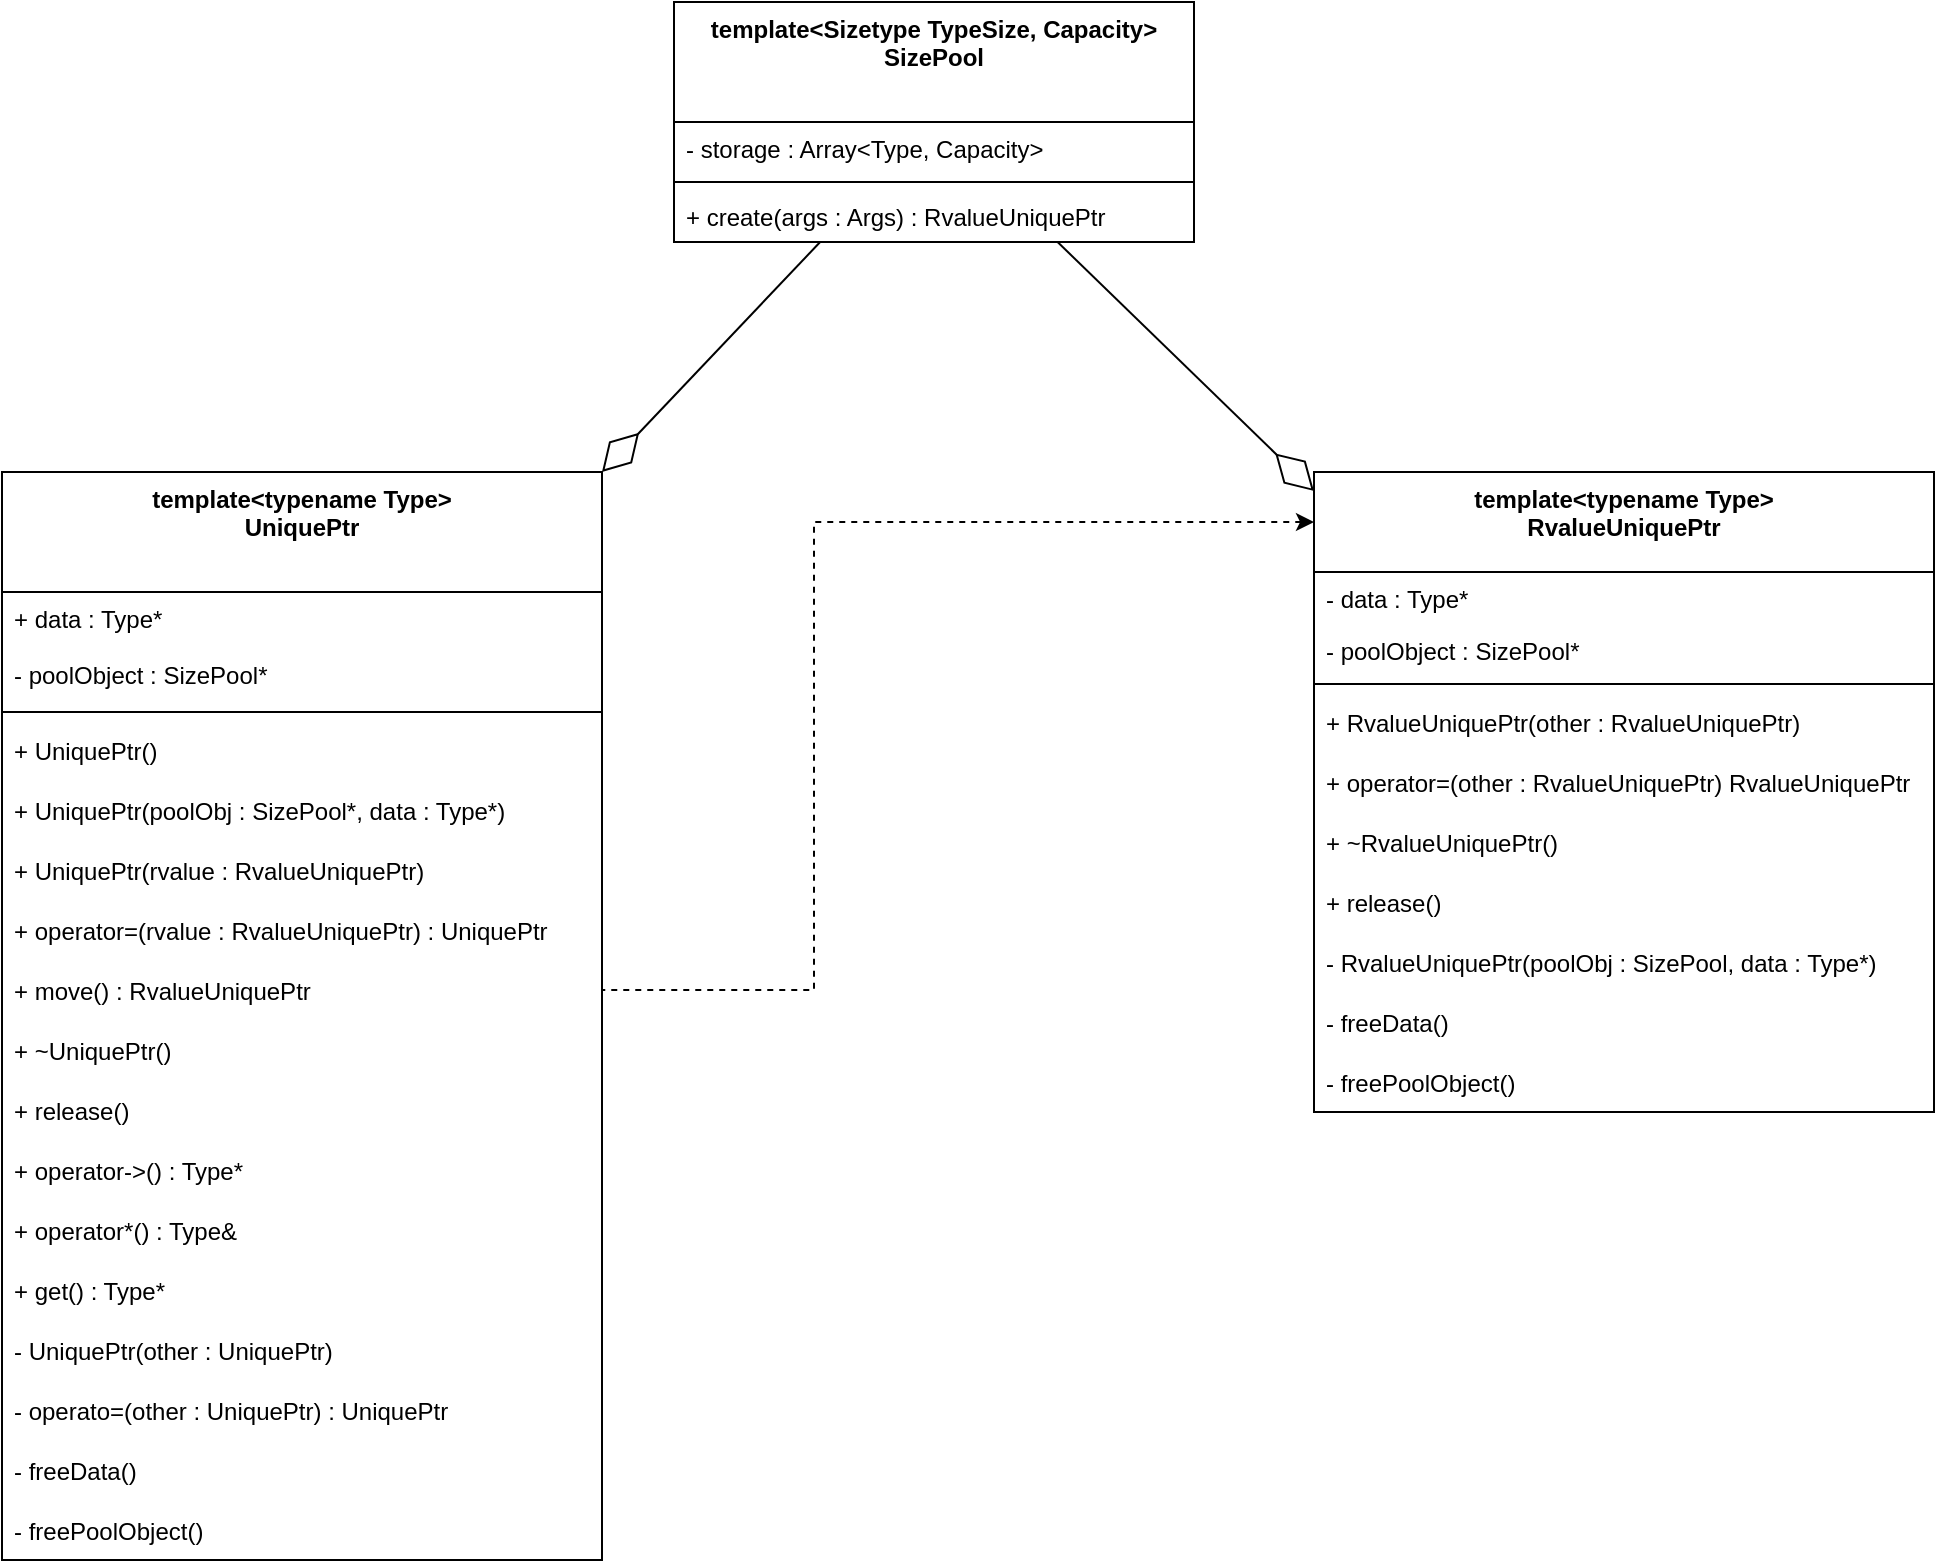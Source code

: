 <mxfile version="15.4.1" type="github"><diagram id="C5RBs43oDa-KdzZeNtuy" name="Page-1"><mxGraphModel dx="1362" dy="913" grid="1" gridSize="10" guides="1" tooltips="1" connect="1" arrows="1" fold="1" page="1" pageScale="1" pageWidth="827" pageHeight="1169" math="0" shadow="0"><root><mxCell id="WIyWlLk6GJQsqaUBKTNV-0"/><mxCell id="WIyWlLk6GJQsqaUBKTNV-1" parent="WIyWlLk6GJQsqaUBKTNV-0"/><mxCell id="39JpQLMes_btr-X-vg4Y-51" style="edgeStyle=orthogonalEdgeStyle;rounded=0;orthogonalLoop=1;jettySize=auto;html=1;startArrow=classic;startFill=1;endArrow=none;endFill=0;dashed=1;" edge="1" parent="WIyWlLk6GJQsqaUBKTNV-1" source="39JpQLMes_btr-X-vg4Y-102" target="39JpQLMes_btr-X-vg4Y-92"><mxGeometry relative="1" as="geometry"><Array as="points"><mxPoint x="520" y="300"/><mxPoint x="520" y="534"/></Array></mxGeometry></mxCell><mxCell id="39JpQLMes_btr-X-vg4Y-68" value="" style="endArrow=diamondThin;endFill=0;endSize=24;html=1;rounded=0;entryX=1;entryY=0;entryDx=0;entryDy=0;" edge="1" parent="WIyWlLk6GJQsqaUBKTNV-1" source="39JpQLMes_btr-X-vg4Y-115" target="39JpQLMes_btr-X-vg4Y-76"><mxGeometry width="160" relative="1" as="geometry"><mxPoint x="160" y="380" as="sourcePoint"/><mxPoint x="320" y="380" as="targetPoint"/></mxGeometry></mxCell><mxCell id="39JpQLMes_btr-X-vg4Y-69" value="" style="endArrow=diamondThin;endFill=0;endSize=24;html=1;rounded=0;" edge="1" parent="WIyWlLk6GJQsqaUBKTNV-1" source="39JpQLMes_btr-X-vg4Y-115" target="39JpQLMes_btr-X-vg4Y-102"><mxGeometry width="160" relative="1" as="geometry"><mxPoint x="397.247" y="150" as="sourcePoint"/><mxPoint x="331.517" y="280" as="targetPoint"/></mxGeometry></mxCell><mxCell id="39JpQLMes_btr-X-vg4Y-76" value="template&lt;typename Type&gt;&#xA;UniquePtr&#xA;" style="swimlane;fontStyle=1;align=center;verticalAlign=top;childLayout=stackLayout;horizontal=1;startSize=60;horizontalStack=0;resizeParent=1;resizeParentMax=0;resizeLast=0;collapsible=1;marginBottom=0;" vertex="1" parent="WIyWlLk6GJQsqaUBKTNV-1"><mxGeometry x="114" y="275" width="300" height="544" as="geometry"/></mxCell><mxCell id="39JpQLMes_btr-X-vg4Y-77" value="+ data : Type*" style="text;strokeColor=none;fillColor=none;align=left;verticalAlign=top;spacingLeft=4;spacingRight=4;overflow=hidden;rotatable=0;points=[[0,0.5],[1,0.5]];portConstraint=eastwest;" vertex="1" parent="39JpQLMes_btr-X-vg4Y-76"><mxGeometry y="60" width="300" height="26" as="geometry"/></mxCell><mxCell id="39JpQLMes_btr-X-vg4Y-86" value="- poolObject : SizePool*" style="text;strokeColor=none;fillColor=none;align=left;verticalAlign=middle;spacingLeft=4;spacingRight=4;overflow=hidden;points=[[0,0.5],[1,0.5]];portConstraint=eastwest;rotatable=0;" vertex="1" parent="39JpQLMes_btr-X-vg4Y-76"><mxGeometry y="86" width="300" height="30" as="geometry"/></mxCell><mxCell id="39JpQLMes_btr-X-vg4Y-78" value="" style="line;strokeWidth=1;fillColor=none;align=left;verticalAlign=middle;spacingTop=-1;spacingLeft=3;spacingRight=3;rotatable=0;labelPosition=right;points=[];portConstraint=eastwest;" vertex="1" parent="39JpQLMes_btr-X-vg4Y-76"><mxGeometry y="116" width="300" height="8" as="geometry"/></mxCell><mxCell id="39JpQLMes_btr-X-vg4Y-88" value="+ UniquePtr()" style="text;strokeColor=none;fillColor=none;align=left;verticalAlign=middle;spacingLeft=4;spacingRight=4;overflow=hidden;points=[[0,0.5],[1,0.5]];portConstraint=eastwest;rotatable=0;" vertex="1" parent="39JpQLMes_btr-X-vg4Y-76"><mxGeometry y="124" width="300" height="30" as="geometry"/></mxCell><mxCell id="39JpQLMes_btr-X-vg4Y-89" value="+ UniquePtr(poolObj : SizePool*, data : Type*)" style="text;strokeColor=none;fillColor=none;align=left;verticalAlign=middle;spacingLeft=4;spacingRight=4;overflow=hidden;points=[[0,0.5],[1,0.5]];portConstraint=eastwest;rotatable=0;" vertex="1" parent="39JpQLMes_btr-X-vg4Y-76"><mxGeometry y="154" width="300" height="30" as="geometry"/></mxCell><mxCell id="39JpQLMes_btr-X-vg4Y-90" value="+ UniquePtr(rvalue : RvalueUniquePtr)" style="text;strokeColor=none;fillColor=none;align=left;verticalAlign=middle;spacingLeft=4;spacingRight=4;overflow=hidden;points=[[0,0.5],[1,0.5]];portConstraint=eastwest;rotatable=0;" vertex="1" parent="39JpQLMes_btr-X-vg4Y-76"><mxGeometry y="184" width="300" height="30" as="geometry"/></mxCell><mxCell id="39JpQLMes_btr-X-vg4Y-91" value="+ operator=(rvalue : RvalueUniquePtr) : UniquePtr" style="text;strokeColor=none;fillColor=none;align=left;verticalAlign=middle;spacingLeft=4;spacingRight=4;overflow=hidden;points=[[0,0.5],[1,0.5]];portConstraint=eastwest;rotatable=0;" vertex="1" parent="39JpQLMes_btr-X-vg4Y-76"><mxGeometry y="214" width="300" height="30" as="geometry"/></mxCell><mxCell id="39JpQLMes_btr-X-vg4Y-92" value="+ move() : RvalueUniquePtr" style="text;strokeColor=none;fillColor=none;align=left;verticalAlign=middle;spacingLeft=4;spacingRight=4;overflow=hidden;points=[[0,0.5],[1,0.5]];portConstraint=eastwest;rotatable=0;" vertex="1" parent="39JpQLMes_btr-X-vg4Y-76"><mxGeometry y="244" width="300" height="30" as="geometry"/></mxCell><mxCell id="39JpQLMes_btr-X-vg4Y-93" value="+ ~UniquePtr()" style="text;strokeColor=none;fillColor=none;align=left;verticalAlign=middle;spacingLeft=4;spacingRight=4;overflow=hidden;points=[[0,0.5],[1,0.5]];portConstraint=eastwest;rotatable=0;" vertex="1" parent="39JpQLMes_btr-X-vg4Y-76"><mxGeometry y="274" width="300" height="30" as="geometry"/></mxCell><mxCell id="39JpQLMes_btr-X-vg4Y-94" value="+ release()" style="text;strokeColor=none;fillColor=none;align=left;verticalAlign=middle;spacingLeft=4;spacingRight=4;overflow=hidden;points=[[0,0.5],[1,0.5]];portConstraint=eastwest;rotatable=0;" vertex="1" parent="39JpQLMes_btr-X-vg4Y-76"><mxGeometry y="304" width="300" height="30" as="geometry"/></mxCell><mxCell id="39JpQLMes_btr-X-vg4Y-95" value="+ operator-&gt;() : Type*" style="text;strokeColor=none;fillColor=none;align=left;verticalAlign=middle;spacingLeft=4;spacingRight=4;overflow=hidden;points=[[0,0.5],[1,0.5]];portConstraint=eastwest;rotatable=0;" vertex="1" parent="39JpQLMes_btr-X-vg4Y-76"><mxGeometry y="334" width="300" height="30" as="geometry"/></mxCell><mxCell id="39JpQLMes_btr-X-vg4Y-96" value="+ operator*() : Type&amp;" style="text;strokeColor=none;fillColor=none;align=left;verticalAlign=middle;spacingLeft=4;spacingRight=4;overflow=hidden;points=[[0,0.5],[1,0.5]];portConstraint=eastwest;rotatable=0;" vertex="1" parent="39JpQLMes_btr-X-vg4Y-76"><mxGeometry y="364" width="300" height="30" as="geometry"/></mxCell><mxCell id="39JpQLMes_btr-X-vg4Y-97" value="+ get() : Type*" style="text;strokeColor=none;fillColor=none;align=left;verticalAlign=middle;spacingLeft=4;spacingRight=4;overflow=hidden;points=[[0,0.5],[1,0.5]];portConstraint=eastwest;rotatable=0;" vertex="1" parent="39JpQLMes_btr-X-vg4Y-76"><mxGeometry y="394" width="300" height="30" as="geometry"/></mxCell><mxCell id="39JpQLMes_btr-X-vg4Y-98" value="- UniquePtr(other : UniquePtr)" style="text;strokeColor=none;fillColor=none;align=left;verticalAlign=middle;spacingLeft=4;spacingRight=4;overflow=hidden;points=[[0,0.5],[1,0.5]];portConstraint=eastwest;rotatable=0;" vertex="1" parent="39JpQLMes_btr-X-vg4Y-76"><mxGeometry y="424" width="300" height="30" as="geometry"/></mxCell><mxCell id="39JpQLMes_btr-X-vg4Y-99" value="- operato=(other : UniquePtr) : UniquePtr" style="text;strokeColor=none;fillColor=none;align=left;verticalAlign=middle;spacingLeft=4;spacingRight=4;overflow=hidden;points=[[0,0.5],[1,0.5]];portConstraint=eastwest;rotatable=0;" vertex="1" parent="39JpQLMes_btr-X-vg4Y-76"><mxGeometry y="454" width="300" height="30" as="geometry"/></mxCell><mxCell id="39JpQLMes_btr-X-vg4Y-100" value="- freeData()" style="text;strokeColor=none;fillColor=none;align=left;verticalAlign=middle;spacingLeft=4;spacingRight=4;overflow=hidden;points=[[0,0.5],[1,0.5]];portConstraint=eastwest;rotatable=0;" vertex="1" parent="39JpQLMes_btr-X-vg4Y-76"><mxGeometry y="484" width="300" height="30" as="geometry"/></mxCell><mxCell id="39JpQLMes_btr-X-vg4Y-101" value="- freePoolObject()" style="text;strokeColor=none;fillColor=none;align=left;verticalAlign=middle;spacingLeft=4;spacingRight=4;overflow=hidden;points=[[0,0.5],[1,0.5]];portConstraint=eastwest;rotatable=0;" vertex="1" parent="39JpQLMes_btr-X-vg4Y-76"><mxGeometry y="514" width="300" height="30" as="geometry"/></mxCell><mxCell id="39JpQLMes_btr-X-vg4Y-102" value="template&lt;typename Type&gt;&#xA;RvalueUniquePtr&#xA;" style="swimlane;fontStyle=1;align=center;verticalAlign=top;childLayout=stackLayout;horizontal=1;startSize=50;horizontalStack=0;resizeParent=1;resizeParentMax=0;resizeLast=0;collapsible=1;marginBottom=0;" vertex="1" parent="WIyWlLk6GJQsqaUBKTNV-1"><mxGeometry x="770" y="275" width="310" height="320" as="geometry"/></mxCell><mxCell id="39JpQLMes_btr-X-vg4Y-103" value="- data : Type*" style="text;strokeColor=none;fillColor=none;align=left;verticalAlign=top;spacingLeft=4;spacingRight=4;overflow=hidden;rotatable=0;points=[[0,0.5],[1,0.5]];portConstraint=eastwest;" vertex="1" parent="39JpQLMes_btr-X-vg4Y-102"><mxGeometry y="50" width="310" height="26" as="geometry"/></mxCell><mxCell id="39JpQLMes_btr-X-vg4Y-107" value="- poolObject : SizePool*" style="text;strokeColor=none;fillColor=none;align=left;verticalAlign=top;spacingLeft=4;spacingRight=4;overflow=hidden;rotatable=0;points=[[0,0.5],[1,0.5]];portConstraint=eastwest;" vertex="1" parent="39JpQLMes_btr-X-vg4Y-102"><mxGeometry y="76" width="310" height="26" as="geometry"/></mxCell><mxCell id="39JpQLMes_btr-X-vg4Y-104" value="" style="line;strokeWidth=1;fillColor=none;align=left;verticalAlign=middle;spacingTop=-1;spacingLeft=3;spacingRight=3;rotatable=0;labelPosition=right;points=[];portConstraint=eastwest;" vertex="1" parent="39JpQLMes_btr-X-vg4Y-102"><mxGeometry y="102" width="310" height="8" as="geometry"/></mxCell><mxCell id="39JpQLMes_btr-X-vg4Y-108" value="+ RvalueUniquePtr(other : RvalueUniquePtr)" style="text;strokeColor=none;fillColor=none;align=left;verticalAlign=middle;spacingLeft=4;spacingRight=4;overflow=hidden;points=[[0,0.5],[1,0.5]];portConstraint=eastwest;rotatable=0;" vertex="1" parent="39JpQLMes_btr-X-vg4Y-102"><mxGeometry y="110" width="310" height="30" as="geometry"/></mxCell><mxCell id="39JpQLMes_btr-X-vg4Y-109" value="+ operator=(other : RvalueUniquePtr) RvalueUniquePtr" style="text;strokeColor=none;fillColor=none;align=left;verticalAlign=middle;spacingLeft=4;spacingRight=4;overflow=hidden;points=[[0,0.5],[1,0.5]];portConstraint=eastwest;rotatable=0;" vertex="1" parent="39JpQLMes_btr-X-vg4Y-102"><mxGeometry y="140" width="310" height="30" as="geometry"/></mxCell><mxCell id="39JpQLMes_btr-X-vg4Y-110" value="+ ~RvalueUniquePtr()" style="text;strokeColor=none;fillColor=none;align=left;verticalAlign=middle;spacingLeft=4;spacingRight=4;overflow=hidden;points=[[0,0.5],[1,0.5]];portConstraint=eastwest;rotatable=0;" vertex="1" parent="39JpQLMes_btr-X-vg4Y-102"><mxGeometry y="170" width="310" height="30" as="geometry"/></mxCell><mxCell id="39JpQLMes_btr-X-vg4Y-111" value="+ release()" style="text;strokeColor=none;fillColor=none;align=left;verticalAlign=middle;spacingLeft=4;spacingRight=4;overflow=hidden;points=[[0,0.5],[1,0.5]];portConstraint=eastwest;rotatable=0;" vertex="1" parent="39JpQLMes_btr-X-vg4Y-102"><mxGeometry y="200" width="310" height="30" as="geometry"/></mxCell><mxCell id="39JpQLMes_btr-X-vg4Y-112" value="- RvalueUniquePtr(poolObj : SizePool, data : Type*)" style="text;strokeColor=none;fillColor=none;align=left;verticalAlign=middle;spacingLeft=4;spacingRight=4;overflow=hidden;points=[[0,0.5],[1,0.5]];portConstraint=eastwest;rotatable=0;" vertex="1" parent="39JpQLMes_btr-X-vg4Y-102"><mxGeometry y="230" width="310" height="30" as="geometry"/></mxCell><mxCell id="39JpQLMes_btr-X-vg4Y-113" value="- freeData()" style="text;strokeColor=none;fillColor=none;align=left;verticalAlign=middle;spacingLeft=4;spacingRight=4;overflow=hidden;points=[[0,0.5],[1,0.5]];portConstraint=eastwest;rotatable=0;" vertex="1" parent="39JpQLMes_btr-X-vg4Y-102"><mxGeometry y="260" width="310" height="30" as="geometry"/></mxCell><mxCell id="39JpQLMes_btr-X-vg4Y-114" value="- freePoolObject()" style="text;strokeColor=none;fillColor=none;align=left;verticalAlign=middle;spacingLeft=4;spacingRight=4;overflow=hidden;points=[[0,0.5],[1,0.5]];portConstraint=eastwest;rotatable=0;" vertex="1" parent="39JpQLMes_btr-X-vg4Y-102"><mxGeometry y="290" width="310" height="30" as="geometry"/></mxCell><mxCell id="39JpQLMes_btr-X-vg4Y-115" value="template&lt;Sizetype TypeSize, Capacity&gt;&#xA;SizePool&#xA;" style="swimlane;fontStyle=1;align=center;verticalAlign=top;childLayout=stackLayout;horizontal=1;startSize=60;horizontalStack=0;resizeParent=1;resizeParentMax=0;resizeLast=0;collapsible=1;marginBottom=0;" vertex="1" parent="WIyWlLk6GJQsqaUBKTNV-1"><mxGeometry x="450" y="40" width="260" height="120" as="geometry"/></mxCell><mxCell id="39JpQLMes_btr-X-vg4Y-116" value="- storage : Array&lt;Type, Capacity&gt;" style="text;strokeColor=none;fillColor=none;align=left;verticalAlign=top;spacingLeft=4;spacingRight=4;overflow=hidden;rotatable=0;points=[[0,0.5],[1,0.5]];portConstraint=eastwest;" vertex="1" parent="39JpQLMes_btr-X-vg4Y-115"><mxGeometry y="60" width="260" height="26" as="geometry"/></mxCell><mxCell id="39JpQLMes_btr-X-vg4Y-117" value="" style="line;strokeWidth=1;fillColor=none;align=left;verticalAlign=middle;spacingTop=-1;spacingLeft=3;spacingRight=3;rotatable=0;labelPosition=right;points=[];portConstraint=eastwest;" vertex="1" parent="39JpQLMes_btr-X-vg4Y-115"><mxGeometry y="86" width="260" height="8" as="geometry"/></mxCell><mxCell id="39JpQLMes_btr-X-vg4Y-118" value="+ create(args : Args) : RvalueUniquePtr" style="text;strokeColor=none;fillColor=none;align=left;verticalAlign=top;spacingLeft=4;spacingRight=4;overflow=hidden;rotatable=0;points=[[0,0.5],[1,0.5]];portConstraint=eastwest;" vertex="1" parent="39JpQLMes_btr-X-vg4Y-115"><mxGeometry y="94" width="260" height="26" as="geometry"/></mxCell></root></mxGraphModel></diagram></mxfile>